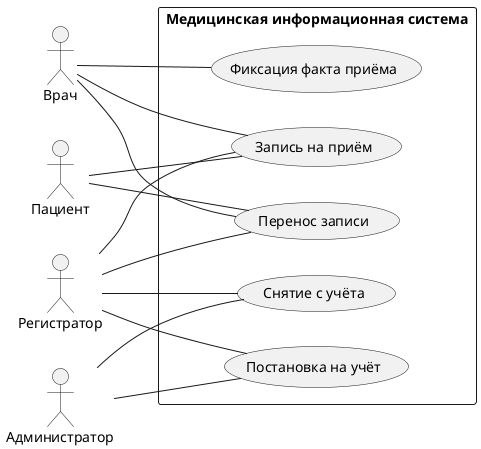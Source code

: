 @startuml use_case_diagram
left to right direction

actor Пациент
actor Регистратор
actor Врач
actor Администратор

rectangle "Медицинская информационная система" {
    usecase "Запись на приём" as BA
    usecase "Перенос записи" as RA
    usecase "Фиксация факта приёма" as RV
    usecase "Постановка на учёт" as RPR
    usecase "Снятие с учёта" as RMR
}

' Patient interactions
Пациент -- BA
Пациент -- RA

' Обязанности регистратора
Регистратор -- BA
Регистратор -- RA
Регистратор -- RPR
Регистратор -- RMR

' Обязанности доктора
Врач -- BA
Врач -- RA
Врач -- RV

' Обязанности администратора
Администратор -- RPR
Администратор -- RMR

@enduml
